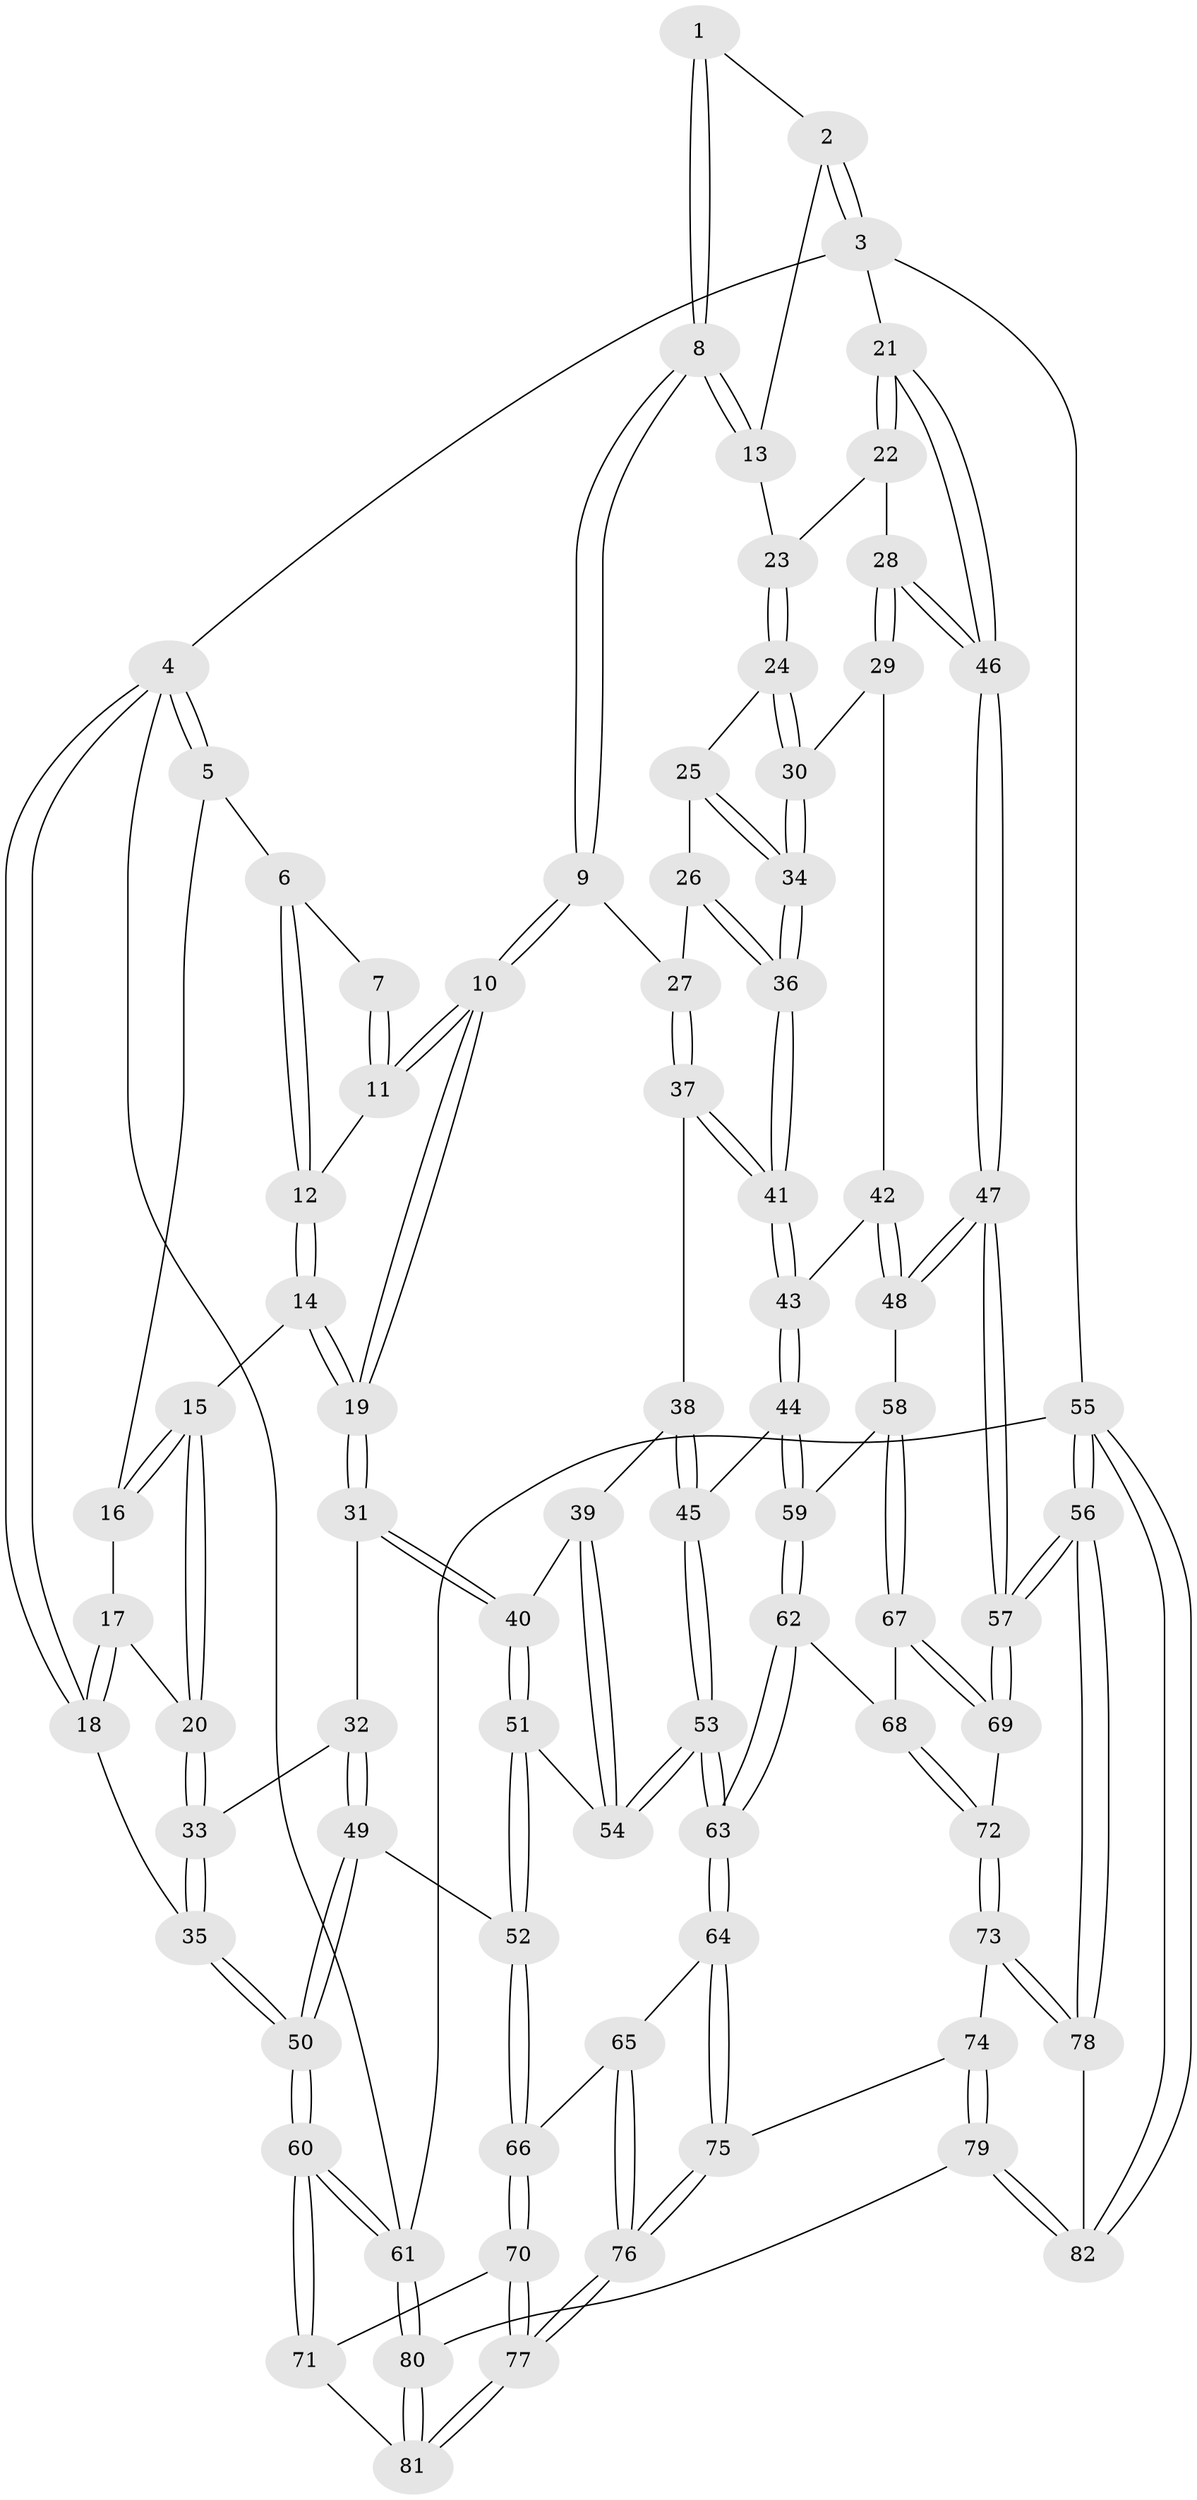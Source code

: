 // coarse degree distribution, {4: 0.5434782608695652, 6: 0.043478260869565216, 5: 0.2391304347826087, 2: 0.021739130434782608, 3: 0.13043478260869565, 7: 0.021739130434782608}
// Generated by graph-tools (version 1.1) at 2025/24/03/03/25 07:24:31]
// undirected, 82 vertices, 202 edges
graph export_dot {
graph [start="1"]
  node [color=gray90,style=filled];
  1 [pos="+0.4432491610023609+0"];
  2 [pos="+0.7198447503416932+0"];
  3 [pos="+1+0"];
  4 [pos="+0+0"];
  5 [pos="+0+0"];
  6 [pos="+0+0"];
  7 [pos="+0.42182680211784734+0"];
  8 [pos="+0.525332262379437+0.17910625647301154"];
  9 [pos="+0.4957580749374697+0.2196655113692505"];
  10 [pos="+0.40514743345135634+0.2171434872068915"];
  11 [pos="+0.34886568192945794+0.042131775980397475"];
  12 [pos="+0.2139755509343055+0.08469815245686708"];
  13 [pos="+0.6968012607798784+0.059048291388486676"];
  14 [pos="+0.16536052657608635+0.16723966107788615"];
  15 [pos="+0.15588548286959078+0.16763164698124106"];
  16 [pos="+0+0"];
  17 [pos="+0.048943272857168506+0.1568564522160161"];
  18 [pos="+0+0.1370942115808686"];
  19 [pos="+0.3115825633778287+0.29046604714430185"];
  20 [pos="+0.11131781215242925+0.19054594657208543"];
  21 [pos="+1+0"];
  22 [pos="+0.9164720951391891+0.15130729315864785"];
  23 [pos="+0.7573219688242502+0.15814766733251712"];
  24 [pos="+0.7559203251598126+0.17211142252431064"];
  25 [pos="+0.6726867888639223+0.24139717060007854"];
  26 [pos="+0.6132542951549529+0.2648343037525608"];
  27 [pos="+0.49809121088574987+0.2224823935411426"];
  28 [pos="+0.9347415983695037+0.3449999926993812"];
  29 [pos="+0.8976964417961024+0.3451715566147946"];
  30 [pos="+0.8024423604175017+0.32516333696088656"];
  31 [pos="+0.30228511747293185+0.32424091847028286"];
  32 [pos="+0.12890401487017308+0.3774543024173468"];
  33 [pos="+0.04727533530070454+0.29394931409764674"];
  34 [pos="+0.7301192660983599+0.3749455572395696"];
  35 [pos="+0+0.3202056196515495"];
  36 [pos="+0.6950231467757807+0.40684470394218775"];
  37 [pos="+0.5245062308037419+0.3355879333223092"];
  38 [pos="+0.48374329455935294+0.41418549052147485"];
  39 [pos="+0.40069725249503274+0.41473670773053384"];
  40 [pos="+0.3155203475425002+0.36536795710227676"];
  41 [pos="+0.6751581087894469+0.44675508965317196"];
  42 [pos="+0.8386604031348943+0.44577963217099476"];
  43 [pos="+0.6750900489517142+0.4474229462655202"];
  44 [pos="+0.6712827756239783+0.46979197408088996"];
  45 [pos="+0.5305808571016521+0.4864415483881824"];
  46 [pos="+1+0.46072579076522846"];
  47 [pos="+1+0.6590210321290272"];
  48 [pos="+0.8205437051569736+0.5499995617906778"];
  49 [pos="+0.0867983745897959+0.5263371475859975"];
  50 [pos="+0+0.5546236238756858"];
  51 [pos="+0.2840002969882563+0.5038473278357759"];
  52 [pos="+0.20152105316661348+0.6029890910103382"];
  53 [pos="+0.45780877419828486+0.5664280600460945"];
  54 [pos="+0.4433061658627314+0.5533111174272443"];
  55 [pos="+1+1"];
  56 [pos="+1+1"];
  57 [pos="+1+0.7756527044285947"];
  58 [pos="+0.7372298408930869+0.5440407646112151"];
  59 [pos="+0.6791845351948308+0.4891610622895002"];
  60 [pos="+0+0.872069621753432"];
  61 [pos="+0+1"];
  62 [pos="+0.5484539429561953+0.673846112520297"];
  63 [pos="+0.4665567453322118+0.6847647724889822"];
  64 [pos="+0.45785702682658885+0.6945167872324789"];
  65 [pos="+0.36363997715491436+0.6981565258575401"];
  66 [pos="+0.21897427362739194+0.661795471702047"];
  67 [pos="+0.7269087099418498+0.6326439995942851"];
  68 [pos="+0.6358346276900807+0.7097131915320122"];
  69 [pos="+0.850410786296482+0.7848058586572538"];
  70 [pos="+0.16269036833390269+0.7589553939927266"];
  71 [pos="+0+0.8505668490192209"];
  72 [pos="+0.709183236884654+0.8397331046510571"];
  73 [pos="+0.7083409283714156+0.8409837797003666"];
  74 [pos="+0.5626600037392928+0.8956163668023999"];
  75 [pos="+0.47794434492579735+0.8046784558169443"];
  76 [pos="+0.28897735298615607+0.9722825837429543"];
  77 [pos="+0.279685516571281+0.9848452875375898"];
  78 [pos="+0.7318677835178559+0.9427145493645869"];
  79 [pos="+0.49683798032546084+1"];
  80 [pos="+0.3134910128443321+1"];
  81 [pos="+0.2794176538851222+0.9897654409376433"];
  82 [pos="+0.6998776753921047+1"];
  1 -- 2;
  1 -- 8;
  1 -- 8;
  2 -- 3;
  2 -- 3;
  2 -- 13;
  3 -- 4;
  3 -- 21;
  3 -- 55;
  4 -- 5;
  4 -- 5;
  4 -- 18;
  4 -- 18;
  4 -- 61;
  5 -- 6;
  5 -- 16;
  6 -- 7;
  6 -- 12;
  6 -- 12;
  7 -- 11;
  7 -- 11;
  8 -- 9;
  8 -- 9;
  8 -- 13;
  8 -- 13;
  9 -- 10;
  9 -- 10;
  9 -- 27;
  10 -- 11;
  10 -- 11;
  10 -- 19;
  10 -- 19;
  11 -- 12;
  12 -- 14;
  12 -- 14;
  13 -- 23;
  14 -- 15;
  14 -- 19;
  14 -- 19;
  15 -- 16;
  15 -- 16;
  15 -- 20;
  15 -- 20;
  16 -- 17;
  17 -- 18;
  17 -- 18;
  17 -- 20;
  18 -- 35;
  19 -- 31;
  19 -- 31;
  20 -- 33;
  20 -- 33;
  21 -- 22;
  21 -- 22;
  21 -- 46;
  21 -- 46;
  22 -- 23;
  22 -- 28;
  23 -- 24;
  23 -- 24;
  24 -- 25;
  24 -- 30;
  24 -- 30;
  25 -- 26;
  25 -- 34;
  25 -- 34;
  26 -- 27;
  26 -- 36;
  26 -- 36;
  27 -- 37;
  27 -- 37;
  28 -- 29;
  28 -- 29;
  28 -- 46;
  28 -- 46;
  29 -- 30;
  29 -- 42;
  30 -- 34;
  30 -- 34;
  31 -- 32;
  31 -- 40;
  31 -- 40;
  32 -- 33;
  32 -- 49;
  32 -- 49;
  33 -- 35;
  33 -- 35;
  34 -- 36;
  34 -- 36;
  35 -- 50;
  35 -- 50;
  36 -- 41;
  36 -- 41;
  37 -- 38;
  37 -- 41;
  37 -- 41;
  38 -- 39;
  38 -- 45;
  38 -- 45;
  39 -- 40;
  39 -- 54;
  39 -- 54;
  40 -- 51;
  40 -- 51;
  41 -- 43;
  41 -- 43;
  42 -- 43;
  42 -- 48;
  42 -- 48;
  43 -- 44;
  43 -- 44;
  44 -- 45;
  44 -- 59;
  44 -- 59;
  45 -- 53;
  45 -- 53;
  46 -- 47;
  46 -- 47;
  47 -- 48;
  47 -- 48;
  47 -- 57;
  47 -- 57;
  48 -- 58;
  49 -- 50;
  49 -- 50;
  49 -- 52;
  50 -- 60;
  50 -- 60;
  51 -- 52;
  51 -- 52;
  51 -- 54;
  52 -- 66;
  52 -- 66;
  53 -- 54;
  53 -- 54;
  53 -- 63;
  53 -- 63;
  55 -- 56;
  55 -- 56;
  55 -- 82;
  55 -- 82;
  55 -- 61;
  56 -- 57;
  56 -- 57;
  56 -- 78;
  56 -- 78;
  57 -- 69;
  57 -- 69;
  58 -- 59;
  58 -- 67;
  58 -- 67;
  59 -- 62;
  59 -- 62;
  60 -- 61;
  60 -- 61;
  60 -- 71;
  60 -- 71;
  61 -- 80;
  61 -- 80;
  62 -- 63;
  62 -- 63;
  62 -- 68;
  63 -- 64;
  63 -- 64;
  64 -- 65;
  64 -- 75;
  64 -- 75;
  65 -- 66;
  65 -- 76;
  65 -- 76;
  66 -- 70;
  66 -- 70;
  67 -- 68;
  67 -- 69;
  67 -- 69;
  68 -- 72;
  68 -- 72;
  69 -- 72;
  70 -- 71;
  70 -- 77;
  70 -- 77;
  71 -- 81;
  72 -- 73;
  72 -- 73;
  73 -- 74;
  73 -- 78;
  73 -- 78;
  74 -- 75;
  74 -- 79;
  74 -- 79;
  75 -- 76;
  75 -- 76;
  76 -- 77;
  76 -- 77;
  77 -- 81;
  77 -- 81;
  78 -- 82;
  79 -- 80;
  79 -- 82;
  79 -- 82;
  80 -- 81;
  80 -- 81;
}
